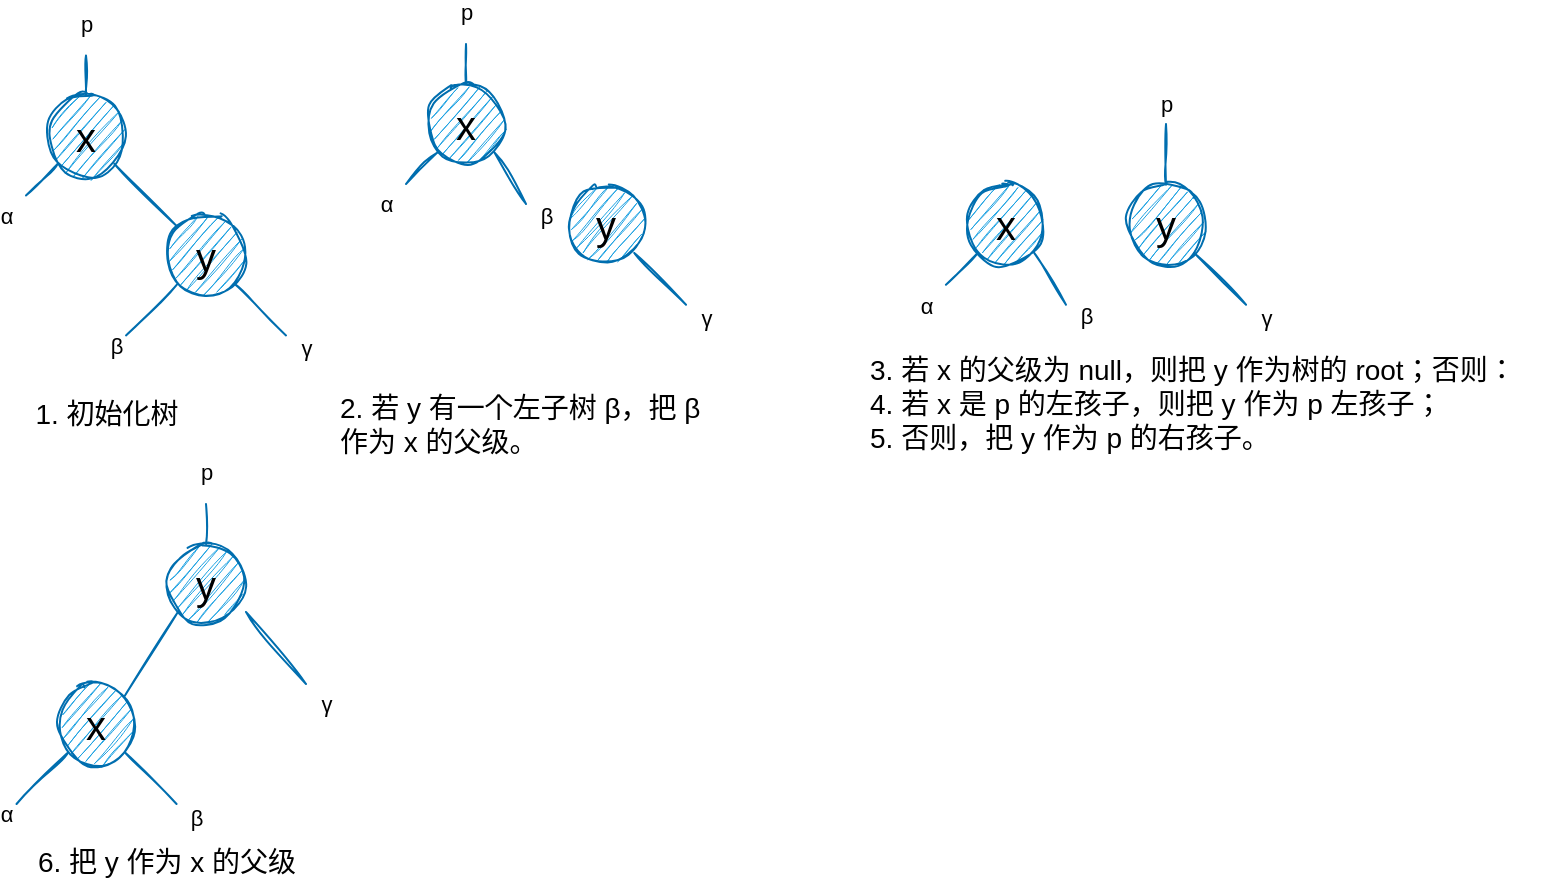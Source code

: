 <mxfile>
    <diagram id="AhWlzKmKPv5T9BWCtDrj" name="Page-1">
        <mxGraphModel dx="1269" dy="734" grid="1" gridSize="10" guides="1" tooltips="1" connect="1" arrows="1" fold="1" page="1" pageScale="1" pageWidth="850" pageHeight="1100" math="0" shadow="0">
            <root>
                <mxCell id="0"/>
                <mxCell id="1" parent="0"/>
                <mxCell id="17" value="" style="group;fontColor=#000000;labelBackgroundColor=none;" parent="1" vertex="1" connectable="0">
                    <mxGeometry x="50" y="55.71" width="130" height="189.29" as="geometry"/>
                </mxCell>
                <mxCell id="16" value="1. 初始化树" style="text;html=1;align=center;verticalAlign=middle;resizable=0;points=[];autosize=1;fontSize=14;sketch=1;fontColor=#000000;labelBackgroundColor=none;" parent="17" vertex="1">
                    <mxGeometry x="-5" y="169.29" width="90" height="20" as="geometry"/>
                </mxCell>
                <mxCell id="2" value="x" style="ellipse;whiteSpace=wrap;html=1;aspect=fixed;sketch=1;fillColor=#1ba1e2;strokeColor=#006EAF;fontSize=20;fontColor=#000000;labelBackgroundColor=none;" parent="17" vertex="1">
                    <mxGeometry x="10" y="20.0" width="40" height="40" as="geometry"/>
                </mxCell>
                <mxCell id="4" value="" style="endArrow=none;html=1;exitX=0.5;exitY=0;exitDx=0;exitDy=0;sketch=1;fontColor=#000000;labelBackgroundColor=none;fillColor=#1ba1e2;strokeColor=#006EAF;" parent="17" source="2" edge="1">
                    <mxGeometry width="50" height="50" as="geometry">
                        <mxPoint x="20" y="10.0" as="sourcePoint"/>
                        <mxPoint x="30" as="targetPoint"/>
                    </mxGeometry>
                </mxCell>
                <mxCell id="5" value="p" style="edgeLabel;html=1;align=center;verticalAlign=middle;resizable=0;points=[];fontColor=#000000;labelBackgroundColor=none;" parent="4" vertex="1" connectable="0">
                    <mxGeometry x="-0.007" y="-1" relative="1" as="geometry">
                        <mxPoint x="-1" y="-26" as="offset"/>
                    </mxGeometry>
                </mxCell>
                <mxCell id="6" value="" style="endArrow=none;html=1;exitX=0;exitY=1;exitDx=0;exitDy=0;sketch=1;fontColor=#000000;labelBackgroundColor=none;fillColor=#1ba1e2;strokeColor=#006EAF;" parent="17" source="2" edge="1">
                    <mxGeometry width="50" height="50" as="geometry">
                        <mxPoint x="-50" y="80" as="sourcePoint"/>
                        <mxPoint y="70" as="targetPoint"/>
                    </mxGeometry>
                </mxCell>
                <mxCell id="7" value="α" style="edgeLabel;html=1;align=center;verticalAlign=middle;resizable=0;points=[];fontColor=#000000;labelBackgroundColor=none;" parent="6" vertex="1" connectable="0">
                    <mxGeometry x="-0.007" y="-1" relative="1" as="geometry">
                        <mxPoint x="-17.47" y="18.89" as="offset"/>
                    </mxGeometry>
                </mxCell>
                <mxCell id="8" value="" style="endArrow=none;html=1;exitX=1;exitY=1;exitDx=0;exitDy=0;sketch=1;entryX=0;entryY=0;entryDx=0;entryDy=0;fontColor=#000000;labelBackgroundColor=none;fillColor=#1ba1e2;strokeColor=#006EAF;" parent="17" source="2" target="10" edge="1">
                    <mxGeometry width="50" height="50" as="geometry">
                        <mxPoint x="95.858" y="64.142" as="sourcePoint"/>
                        <mxPoint x="70" y="80" as="targetPoint"/>
                    </mxGeometry>
                </mxCell>
                <mxCell id="10" value="y" style="ellipse;whiteSpace=wrap;html=1;aspect=fixed;sketch=1;fillColor=#1ba1e2;strokeColor=#006EAF;fontSize=20;fontColor=#000000;labelBackgroundColor=none;" parent="17" vertex="1">
                    <mxGeometry x="70" y="80" width="40" height="40" as="geometry"/>
                </mxCell>
                <mxCell id="11" value="" style="endArrow=none;html=1;exitX=0;exitY=1;exitDx=0;exitDy=0;sketch=1;fontColor=#000000;labelBackgroundColor=none;fillColor=#1ba1e2;strokeColor=#006EAF;" parent="17" source="10" edge="1">
                    <mxGeometry width="50" height="50" as="geometry">
                        <mxPoint x="69.998" y="120.002" as="sourcePoint"/>
                        <mxPoint x="50" y="140" as="targetPoint"/>
                    </mxGeometry>
                </mxCell>
                <mxCell id="12" value="β" style="edgeLabel;html=1;align=center;verticalAlign=middle;resizable=0;points=[];fontColor=#000000;labelBackgroundColor=none;" parent="11" vertex="1" connectable="0">
                    <mxGeometry x="-0.007" y="-1" relative="1" as="geometry">
                        <mxPoint x="-17.47" y="18.89" as="offset"/>
                    </mxGeometry>
                </mxCell>
                <mxCell id="13" value="" style="endArrow=none;html=1;exitX=1;exitY=1;exitDx=0;exitDy=0;sketch=1;fontColor=#000000;labelBackgroundColor=none;fillColor=#1ba1e2;strokeColor=#006EAF;" parent="17" source="10" edge="1">
                    <mxGeometry width="50" height="50" as="geometry">
                        <mxPoint x="175.858" y="140.002" as="sourcePoint"/>
                        <mxPoint x="130" y="140" as="targetPoint"/>
                    </mxGeometry>
                </mxCell>
                <mxCell id="14" value="γ" style="edgeLabel;html=1;align=center;verticalAlign=middle;resizable=0;points=[];fontColor=#000000;labelBackgroundColor=none;" parent="13" vertex="1" connectable="0">
                    <mxGeometry x="-0.007" y="-1" relative="1" as="geometry">
                        <mxPoint x="23.64" y="18.89" as="offset"/>
                    </mxGeometry>
                </mxCell>
                <mxCell id="32" value="" style="group;fontColor=#000000;labelBackgroundColor=none;" parent="1" vertex="1" connectable="0">
                    <mxGeometry x="210" y="50.0" width="195" height="210" as="geometry"/>
                </mxCell>
                <mxCell id="19" value="2. 若 y 有一个左子树 β，把 β&lt;br&gt;作为 x 的父级。" style="text;html=1;align=left;verticalAlign=middle;resizable=0;points=[];autosize=1;fontSize=14;sketch=1;fontColor=#000000;labelBackgroundColor=none;" parent="32" vertex="1">
                    <mxGeometry x="-5" y="170" width="200" height="40" as="geometry"/>
                </mxCell>
                <mxCell id="20" value="x" style="ellipse;whiteSpace=wrap;html=1;aspect=fixed;sketch=1;fillColor=#1ba1e2;strokeColor=#006EAF;fontSize=20;fontColor=#000000;labelBackgroundColor=none;" parent="32" vertex="1">
                    <mxGeometry x="40" y="20.0" width="40" height="40" as="geometry"/>
                </mxCell>
                <mxCell id="21" value="" style="endArrow=none;html=1;exitX=0.5;exitY=0;exitDx=0;exitDy=0;sketch=1;fontColor=#000000;labelBackgroundColor=none;fillColor=#1ba1e2;strokeColor=#006EAF;" parent="32" source="20" edge="1">
                    <mxGeometry x="30" width="50" height="50" as="geometry">
                        <mxPoint x="50" y="10.0" as="sourcePoint"/>
                        <mxPoint x="60" as="targetPoint"/>
                    </mxGeometry>
                </mxCell>
                <mxCell id="22" value="p" style="edgeLabel;html=1;align=center;verticalAlign=middle;resizable=0;points=[];fontColor=#000000;labelBackgroundColor=none;" parent="21" vertex="1" connectable="0">
                    <mxGeometry x="-0.007" y="-1" relative="1" as="geometry">
                        <mxPoint x="-1" y="-26" as="offset"/>
                    </mxGeometry>
                </mxCell>
                <mxCell id="23" value="" style="endArrow=none;html=1;exitX=0;exitY=1;exitDx=0;exitDy=0;sketch=1;fontColor=#000000;labelBackgroundColor=none;fillColor=#1ba1e2;strokeColor=#006EAF;" parent="32" source="20" edge="1">
                    <mxGeometry x="30" width="50" height="50" as="geometry">
                        <mxPoint x="-20" y="80" as="sourcePoint"/>
                        <mxPoint x="30" y="70" as="targetPoint"/>
                    </mxGeometry>
                </mxCell>
                <mxCell id="24" value="α" style="edgeLabel;html=1;align=center;verticalAlign=middle;resizable=0;points=[];fontColor=#000000;labelBackgroundColor=none;" parent="23" vertex="1" connectable="0">
                    <mxGeometry x="-0.007" y="-1" relative="1" as="geometry">
                        <mxPoint x="-17.47" y="18.89" as="offset"/>
                    </mxGeometry>
                </mxCell>
                <mxCell id="26" value="y" style="ellipse;whiteSpace=wrap;html=1;aspect=fixed;sketch=1;fillColor=#1ba1e2;strokeColor=#006EAF;fontSize=20;fontColor=#000000;labelBackgroundColor=none;" parent="32" vertex="1">
                    <mxGeometry x="110" y="70.36" width="40" height="40" as="geometry"/>
                </mxCell>
                <mxCell id="27" value="" style="endArrow=none;html=1;exitX=1;exitY=1;exitDx=0;exitDy=0;sketch=1;fontColor=#000000;labelBackgroundColor=none;fillColor=#1ba1e2;strokeColor=#006EAF;" parent="32" source="20" edge="1">
                    <mxGeometry x="30" width="50" height="50" as="geometry">
                        <mxPoint x="99.998" y="120.002" as="sourcePoint"/>
                        <mxPoint x="90" y="80" as="targetPoint"/>
                    </mxGeometry>
                </mxCell>
                <mxCell id="28" value="β" style="edgeLabel;html=1;align=center;verticalAlign=middle;resizable=0;points=[];fontColor=#000000;labelBackgroundColor=none;" parent="27" vertex="1" connectable="0">
                    <mxGeometry x="-0.007" y="-1" relative="1" as="geometry">
                        <mxPoint x="18.76" y="18.09" as="offset"/>
                    </mxGeometry>
                </mxCell>
                <mxCell id="29" value="" style="endArrow=none;html=1;exitX=1;exitY=1;exitDx=0;exitDy=0;sketch=1;fontColor=#000000;labelBackgroundColor=none;fillColor=#1ba1e2;strokeColor=#006EAF;" parent="32" source="26" edge="1">
                    <mxGeometry x="40" y="-9.64" width="50" height="50" as="geometry">
                        <mxPoint x="215.858" y="130.362" as="sourcePoint"/>
                        <mxPoint x="170" y="130.36" as="targetPoint"/>
                    </mxGeometry>
                </mxCell>
                <mxCell id="30" value="γ" style="edgeLabel;html=1;align=center;verticalAlign=middle;resizable=0;points=[];fontColor=#000000;labelBackgroundColor=none;" parent="29" vertex="1" connectable="0">
                    <mxGeometry x="-0.007" y="-1" relative="1" as="geometry">
                        <mxPoint x="23.64" y="18.89" as="offset"/>
                    </mxGeometry>
                </mxCell>
                <mxCell id="34" value="" style="group;fontColor=#000000;labelBackgroundColor=none;" parent="1" vertex="1" connectable="0">
                    <mxGeometry x="500" y="50.0" width="310" height="210" as="geometry"/>
                </mxCell>
                <mxCell id="35" value="3. 若 x 的父级为 null，则把 y 作为树的 root；否则：&lt;br&gt;4. 若 x 是 p 的左孩子，则把 y 作为 p 左孩子；&lt;br&gt;5. 否则，把 y 作为 p 的右孩子。" style="text;html=1;align=left;verticalAlign=middle;resizable=0;points=[];autosize=1;fontSize=14;sketch=0;labelBackgroundColor=none;fontColor=#000000;" parent="34" vertex="1">
                    <mxGeometry x="-30" y="150" width="340" height="60" as="geometry"/>
                </mxCell>
                <mxCell id="36" value="x" style="ellipse;whiteSpace=wrap;html=1;aspect=fixed;sketch=1;fillColor=#1ba1e2;strokeColor=#006EAF;fontSize=20;fontColor=#000000;labelBackgroundColor=none;" parent="34" vertex="1">
                    <mxGeometry x="19.98" y="70.36" width="40" height="40" as="geometry"/>
                </mxCell>
                <mxCell id="37" value="" style="endArrow=none;html=1;sketch=1;fontColor=#000000;labelBackgroundColor=none;fillColor=#1ba1e2;strokeColor=#006EAF;" parent="34" edge="1">
                    <mxGeometry x="50" y="30.36" width="50" height="50" as="geometry">
                        <mxPoint x="120" y="70.36" as="sourcePoint"/>
                        <mxPoint x="120" y="40.0" as="targetPoint"/>
                    </mxGeometry>
                </mxCell>
                <mxCell id="38" value="p" style="edgeLabel;html=1;align=center;verticalAlign=middle;resizable=0;points=[];fontColor=#000000;labelBackgroundColor=none;" parent="37" vertex="1" connectable="0">
                    <mxGeometry x="-0.007" y="-1" relative="1" as="geometry">
                        <mxPoint x="-1" y="-26" as="offset"/>
                    </mxGeometry>
                </mxCell>
                <mxCell id="39" value="" style="endArrow=none;html=1;exitX=0;exitY=1;exitDx=0;exitDy=0;sketch=1;fontColor=#000000;labelBackgroundColor=none;fillColor=#1ba1e2;strokeColor=#006EAF;" parent="34" source="36" edge="1">
                    <mxGeometry x="9.98" y="50.36" width="50" height="50" as="geometry">
                        <mxPoint x="-40.02" y="130.36" as="sourcePoint"/>
                        <mxPoint x="9.98" y="120.36" as="targetPoint"/>
                    </mxGeometry>
                </mxCell>
                <mxCell id="40" value="α" style="edgeLabel;html=1;align=center;verticalAlign=middle;resizable=0;points=[];fontColor=#000000;labelBackgroundColor=none;" parent="39" vertex="1" connectable="0">
                    <mxGeometry x="-0.007" y="-1" relative="1" as="geometry">
                        <mxPoint x="-17.47" y="18.89" as="offset"/>
                    </mxGeometry>
                </mxCell>
                <mxCell id="41" value="y" style="ellipse;whiteSpace=wrap;html=1;aspect=fixed;sketch=1;fillColor=#1ba1e2;strokeColor=#006EAF;fontSize=20;fontColor=#000000;labelBackgroundColor=none;" parent="34" vertex="1">
                    <mxGeometry x="100" y="70.36" width="40" height="40" as="geometry"/>
                </mxCell>
                <mxCell id="42" value="" style="endArrow=none;html=1;exitX=1;exitY=1;exitDx=0;exitDy=0;sketch=1;fontColor=#000000;labelBackgroundColor=none;fillColor=#1ba1e2;strokeColor=#006EAF;" parent="34" source="36" edge="1">
                    <mxGeometry x="9.98" y="50.36" width="50" height="50" as="geometry">
                        <mxPoint x="79.978" y="170.362" as="sourcePoint"/>
                        <mxPoint x="69.98" y="130.36" as="targetPoint"/>
                    </mxGeometry>
                </mxCell>
                <mxCell id="43" value="β" style="edgeLabel;html=1;align=center;verticalAlign=middle;resizable=0;points=[];fontColor=#000000;labelBackgroundColor=none;" parent="42" vertex="1" connectable="0">
                    <mxGeometry x="-0.007" y="-1" relative="1" as="geometry">
                        <mxPoint x="18.76" y="18.09" as="offset"/>
                    </mxGeometry>
                </mxCell>
                <mxCell id="44" value="" style="endArrow=none;html=1;exitX=1;exitY=1;exitDx=0;exitDy=0;sketch=1;fontColor=#000000;labelBackgroundColor=none;fillColor=#1ba1e2;strokeColor=#006EAF;" parent="34" source="41" edge="1">
                    <mxGeometry x="30" y="-9.64" width="50" height="50" as="geometry">
                        <mxPoint x="205.858" y="130.362" as="sourcePoint"/>
                        <mxPoint x="160" y="130.36" as="targetPoint"/>
                    </mxGeometry>
                </mxCell>
                <mxCell id="45" value="γ" style="edgeLabel;html=1;align=center;verticalAlign=middle;resizable=0;points=[];fontColor=#000000;labelBackgroundColor=none;" parent="44" vertex="1" connectable="0">
                    <mxGeometry x="-0.007" y="-1" relative="1" as="geometry">
                        <mxPoint x="23.64" y="18.89" as="offset"/>
                    </mxGeometry>
                </mxCell>
                <mxCell id="46" value="" style="group;rotatable=1;fontColor=#000000;labelBackgroundColor=none;" parent="1" vertex="1" connectable="0">
                    <mxGeometry x="110" y="280" width="130" height="189.29" as="geometry"/>
                </mxCell>
                <mxCell id="47" value="6. 把 y 作为 x 的父级" style="text;html=1;align=center;verticalAlign=middle;resizable=0;points=[];autosize=1;fontSize=14;sketch=1;fontColor=#000000;labelBackgroundColor=none;" parent="46" vertex="1">
                    <mxGeometry x="-60" y="169.29" width="140" height="20" as="geometry"/>
                </mxCell>
                <mxCell id="48" value="y" style="ellipse;whiteSpace=wrap;html=1;aspect=fixed;sketch=1;fillColor=#1ba1e2;strokeColor=#006EAF;fontSize=20;fontColor=#000000;labelBackgroundColor=none;" parent="46" vertex="1">
                    <mxGeometry x="10" y="20.0" width="40" height="40" as="geometry"/>
                </mxCell>
                <mxCell id="49" value="" style="endArrow=none;html=1;exitX=0.5;exitY=0;exitDx=0;exitDy=0;sketch=1;fontColor=#000000;labelBackgroundColor=none;fillColor=#1ba1e2;strokeColor=#006EAF;" parent="46" source="48" edge="1">
                    <mxGeometry width="50" height="50" as="geometry">
                        <mxPoint x="20" y="10.0" as="sourcePoint"/>
                        <mxPoint x="30" as="targetPoint"/>
                    </mxGeometry>
                </mxCell>
                <mxCell id="50" value="p" style="edgeLabel;html=1;align=center;verticalAlign=middle;resizable=0;points=[];fontColor=#000000;labelBackgroundColor=none;" parent="49" vertex="1" connectable="0">
                    <mxGeometry x="-0.007" y="-1" relative="1" as="geometry">
                        <mxPoint x="-1" y="-26" as="offset"/>
                    </mxGeometry>
                </mxCell>
                <mxCell id="51" value="" style="endArrow=none;html=1;sketch=1;fontColor=#000000;labelBackgroundColor=none;fillColor=#1ba1e2;strokeColor=#006EAF;" parent="46" edge="1">
                    <mxGeometry width="50" height="50" as="geometry">
                        <mxPoint x="50" y="54" as="sourcePoint"/>
                        <mxPoint x="80" y="90" as="targetPoint"/>
                    </mxGeometry>
                </mxCell>
                <mxCell id="52" value="γ" style="edgeLabel;html=1;align=center;verticalAlign=middle;resizable=0;points=[];fontColor=#000000;labelBackgroundColor=none;" parent="51" vertex="1" connectable="0">
                    <mxGeometry x="-0.007" y="-1" relative="1" as="geometry">
                        <mxPoint x="25.83" y="27.43" as="offset"/>
                    </mxGeometry>
                </mxCell>
                <mxCell id="53" value="" style="endArrow=none;html=1;exitX=0;exitY=1;exitDx=0;exitDy=0;sketch=1;entryX=1;entryY=0;entryDx=0;entryDy=0;fontColor=#000000;labelBackgroundColor=none;fillColor=#1ba1e2;strokeColor=#006EAF;" parent="46" source="48" target="54" edge="1">
                    <mxGeometry width="50" height="50" as="geometry">
                        <mxPoint x="95.858" y="64.142" as="sourcePoint"/>
                        <mxPoint x="70" y="80" as="targetPoint"/>
                    </mxGeometry>
                </mxCell>
                <mxCell id="54" value="x" style="ellipse;whiteSpace=wrap;html=1;aspect=fixed;sketch=1;fillColor=#1ba1e2;strokeColor=#006EAF;fontSize=20;fontColor=#000000;labelBackgroundColor=none;" parent="46" vertex="1">
                    <mxGeometry x="-44.72" y="90" width="40" height="40" as="geometry"/>
                </mxCell>
                <mxCell id="55" value="" style="endArrow=none;html=1;exitX=0;exitY=1;exitDx=0;exitDy=0;sketch=1;fontColor=#000000;labelBackgroundColor=none;fillColor=#1ba1e2;strokeColor=#006EAF;" parent="46" source="54" edge="1">
                    <mxGeometry x="-114.72" y="10" width="50" height="50" as="geometry">
                        <mxPoint x="-44.722" y="130.002" as="sourcePoint"/>
                        <mxPoint x="-64.72" y="150" as="targetPoint"/>
                    </mxGeometry>
                </mxCell>
                <mxCell id="56" value="α" style="edgeLabel;html=1;align=center;verticalAlign=middle;resizable=0;points=[];fontColor=#000000;labelBackgroundColor=none;" parent="55" vertex="1" connectable="0">
                    <mxGeometry x="-0.007" y="-1" relative="1" as="geometry">
                        <mxPoint x="-17.47" y="18.89" as="offset"/>
                    </mxGeometry>
                </mxCell>
                <mxCell id="57" value="" style="endArrow=none;html=1;exitX=1;exitY=1;exitDx=0;exitDy=0;sketch=1;fontColor=#000000;labelBackgroundColor=none;fillColor=#1ba1e2;strokeColor=#006EAF;" parent="46" source="54" edge="1">
                    <mxGeometry x="-114.72" y="10" width="50" height="50" as="geometry">
                        <mxPoint x="61.138" y="150.002" as="sourcePoint"/>
                        <mxPoint x="15.28" y="150" as="targetPoint"/>
                    </mxGeometry>
                </mxCell>
                <mxCell id="58" value="β" style="edgeLabel;html=1;align=center;verticalAlign=middle;resizable=0;points=[];fontColor=#000000;labelBackgroundColor=none;" parent="57" vertex="1" connectable="0">
                    <mxGeometry x="-0.007" y="-1" relative="1" as="geometry">
                        <mxPoint x="23.64" y="18.89" as="offset"/>
                    </mxGeometry>
                </mxCell>
            </root>
        </mxGraphModel>
    </diagram>
</mxfile>